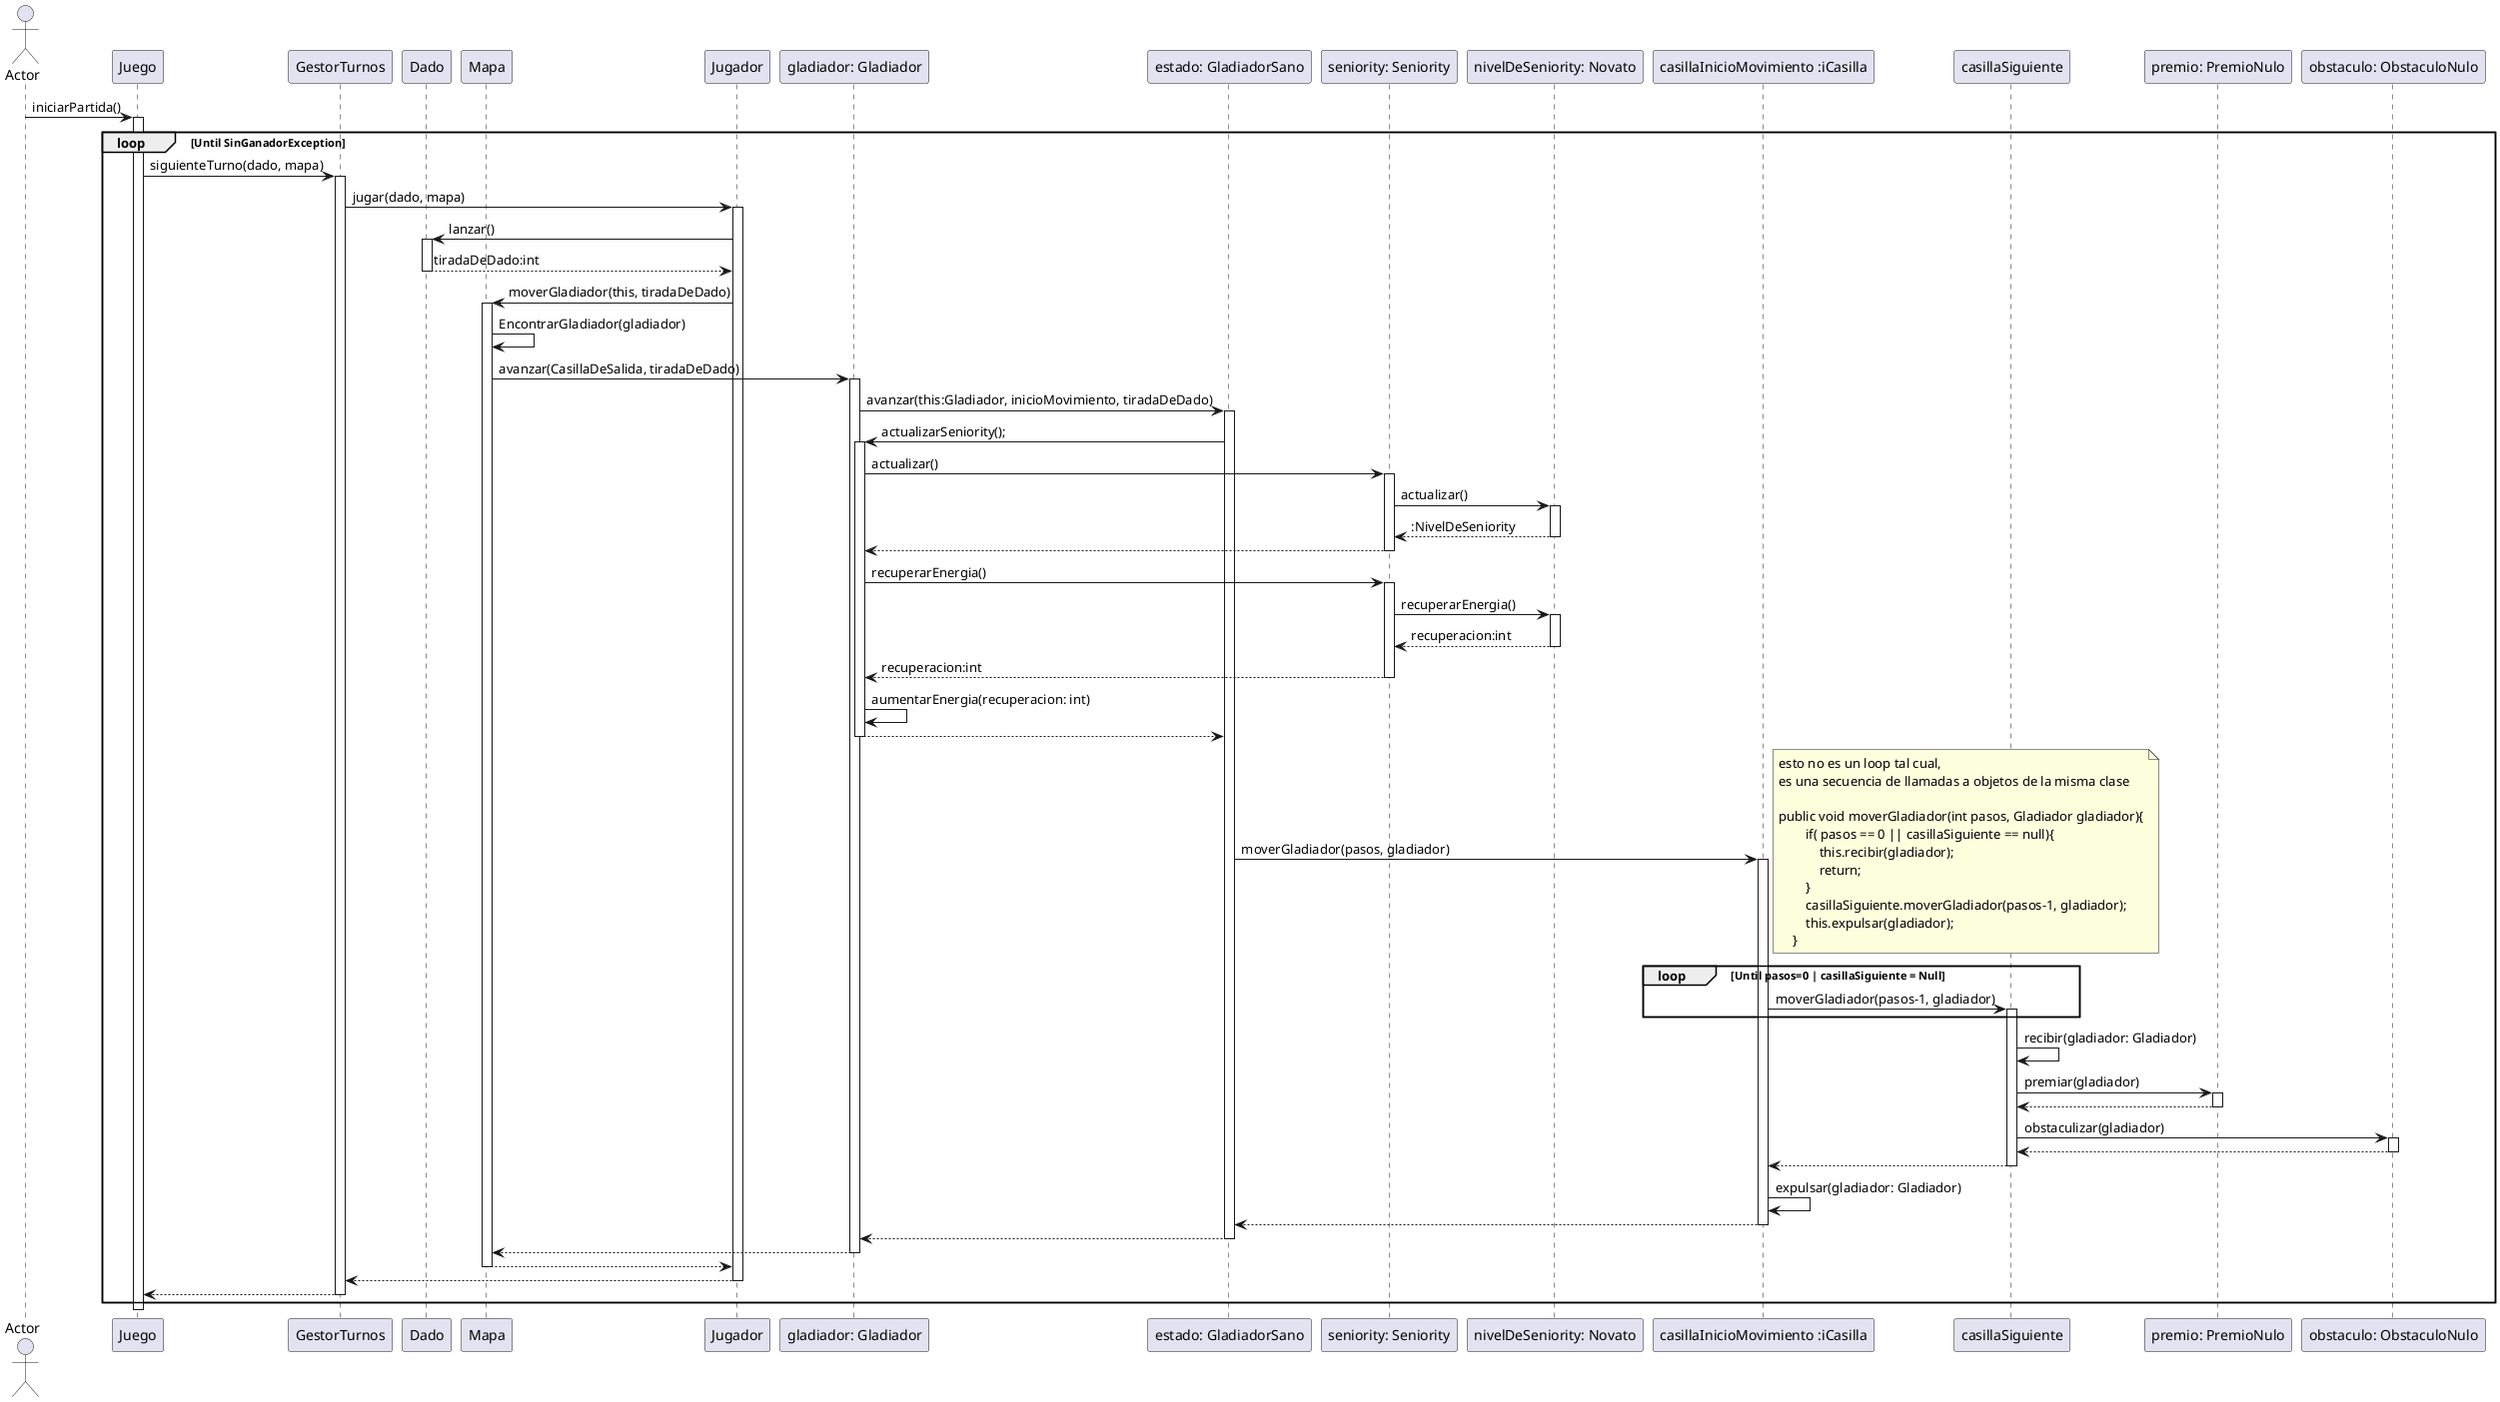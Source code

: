 @startuml
actor Actor
participant Juego
participant GestorTurnos
participant Dado
participant Mapa
participant Jugador

Actor -> Juego: iniciarPartida()
activate Juego
loop Until SinGanadorException
    Juego -> GestorTurnos: siguienteTurno(dado, mapa)
    activate GestorTurnos
    GestorTurnos -> Jugador: jugar(dado, mapa)
    activate Jugador
    Jugador -> Dado: lanzar()
    activate Dado
    Dado --> Jugador: tiradaDeDado:int

    deactivate Dado

    Jugador -> Mapa: moverGladiador(this, tiradaDeDado)
    activate Mapa
    Mapa -> Mapa: EncontrarGladiador(gladiador)
    Mapa -> "gladiador: Gladiador":avanzar(CasillaDeSalida, tiradaDeDado)
    activate "gladiador: Gladiador"
    "gladiador: Gladiador" -> "estado: GladiadorSano": avanzar(this:Gladiador, inicioMovimiento, tiradaDeDado)
    activate "estado: GladiadorSano"
    "estado: GladiadorSano" -> "gladiador: Gladiador": actualizarSeniority();
    activate "gladiador: Gladiador"
    "gladiador: Gladiador" -> "seniority: Seniority":actualizar()
    activate "seniority: Seniority"
    "seniority: Seniority" -> "nivelDeSeniority: Novato":actualizar()
    activate "nivelDeSeniority: Novato"
    "nivelDeSeniority: Novato" --> "seniority: Seniority": :NivelDeSeniority
    deactivate "nivelDeSeniority: Novato"
    "seniority: Seniority" --> "gladiador: Gladiador"
    deactivate "seniority: Seniority"
    "gladiador: Gladiador" -> "seniority: Seniority":recuperarEnergia()
   activate "seniority: Seniority"
    "seniority: Seniority" -> "nivelDeSeniority: Novato":recuperarEnergia()
     activate "nivelDeSeniority: Novato"
    "nivelDeSeniority: Novato" --> "seniority: Seniority": recuperacion:int
    deactivate "nivelDeSeniority: Novato"
    "seniority: Seniority" --> "gladiador: Gladiador": recuperacion:int
    deactivate "seniority: Seniority"
    "gladiador: Gladiador" -> "gladiador: Gladiador": aumentarEnergia(recuperacion: int)

    "gladiador: Gladiador" --> "estado: GladiadorSano"
    deactivate "gladiador: Gladiador"

    "estado: GladiadorSano" -> "casillaInicioMovimiento :iCasilla": moverGladiador(pasos, gladiador)
    activate "casillaInicioMovimiento :iCasilla"
    note right
    esto no es un loop tal cual,
    es una secuencia de llamadas a objetos de la misma clase

    public void moverGladiador(int pasos, Gladiador gladiador){
            if( pasos == 0 || casillaSiguiente == null){
                this.recibir(gladiador);
                return;
            }
            casillaSiguiente.moverGladiador(pasos-1, gladiador);
            this.expulsar(gladiador);
        }
    end note
    loop Until pasos=0 | casillaSiguiente = Null
     "casillaInicioMovimiento :iCasilla" -> casillaSiguiente :moverGladiador(pasos-1, gladiador)
    activate casillaSiguiente
    end
    casillaSiguiente -> casillaSiguiente: recibir(gladiador: Gladiador)
    casillaSiguiente -> "premio: PremioNulo" : premiar(gladiador)
    activate "premio: PremioNulo"
    "premio: PremioNulo" --> casillaSiguiente
    deactivate "premio: PremioNulo"
    casillaSiguiente -> "obstaculo: ObstaculoNulo" : obstaculizar(gladiador)
    activate "obstaculo: ObstaculoNulo"
    "obstaculo: ObstaculoNulo" --> casillaSiguiente
    deactivate "obstaculo: ObstaculoNulo"
    casillaSiguiente --> "casillaInicioMovimiento :iCasilla":
    deactivate casillaSiguiente
    "casillaInicioMovimiento :iCasilla" -> "casillaInicioMovimiento :iCasilla": expulsar(gladiador: Gladiador)
    "casillaInicioMovimiento :iCasilla" --> "estado: GladiadorSano"
    deactivate "casillaInicioMovimiento :iCasilla"
    "estado: GladiadorSano" --> "gladiador: Gladiador"
    deactivate "estado: GladiadorSano"
    "gladiador: Gladiador" --> Mapa
    deactivate "gladiador: Gladiador"

    Mapa --> Jugador
    deactivate Mapa
    Jugador--> GestorTurnos
    deactivate Jugador
    GestorTurnos --> Juego
    deactivate GestorTurnos
end
deactivate Juego

@enduml